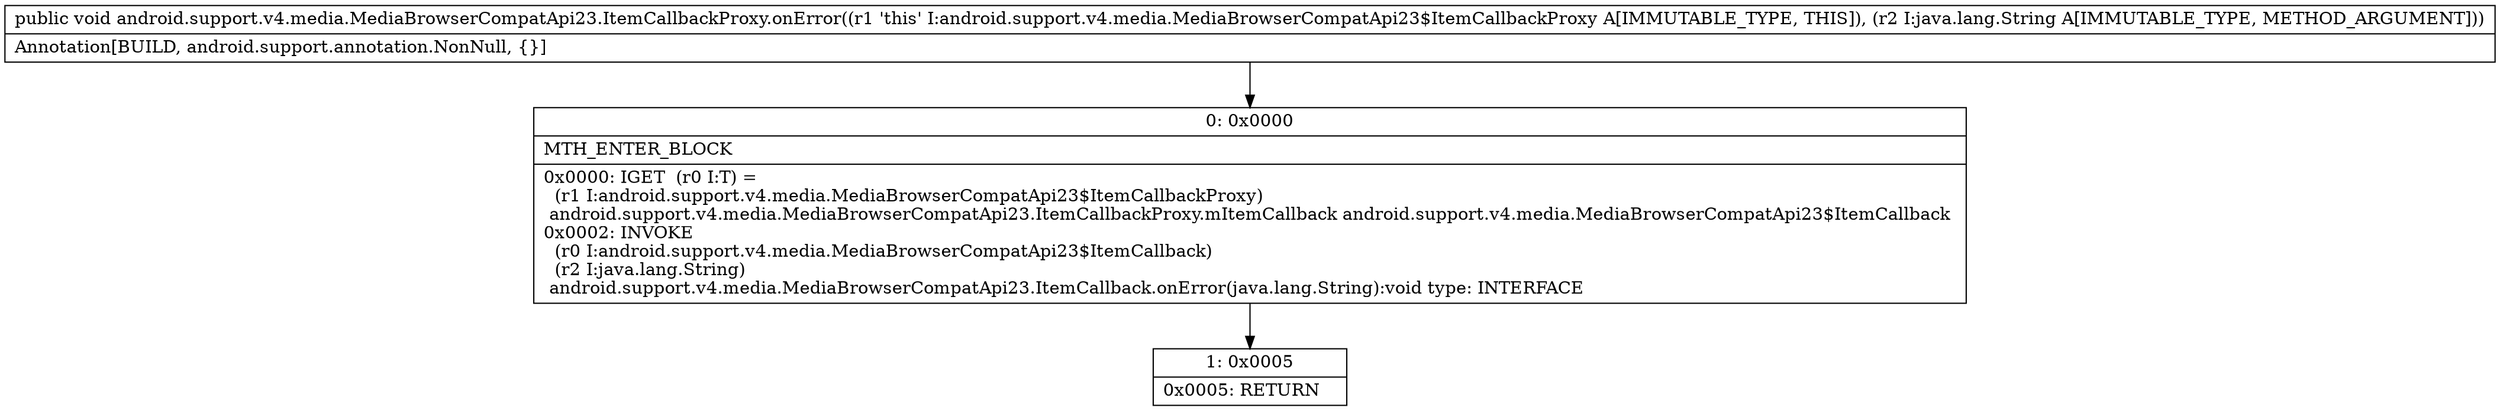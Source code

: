 digraph "CFG forandroid.support.v4.media.MediaBrowserCompatApi23.ItemCallbackProxy.onError(Ljava\/lang\/String;)V" {
Node_0 [shape=record,label="{0\:\ 0x0000|MTH_ENTER_BLOCK\l|0x0000: IGET  (r0 I:T) = \l  (r1 I:android.support.v4.media.MediaBrowserCompatApi23$ItemCallbackProxy)\l android.support.v4.media.MediaBrowserCompatApi23.ItemCallbackProxy.mItemCallback android.support.v4.media.MediaBrowserCompatApi23$ItemCallback \l0x0002: INVOKE  \l  (r0 I:android.support.v4.media.MediaBrowserCompatApi23$ItemCallback)\l  (r2 I:java.lang.String)\l android.support.v4.media.MediaBrowserCompatApi23.ItemCallback.onError(java.lang.String):void type: INTERFACE \l}"];
Node_1 [shape=record,label="{1\:\ 0x0005|0x0005: RETURN   \l}"];
MethodNode[shape=record,label="{public void android.support.v4.media.MediaBrowserCompatApi23.ItemCallbackProxy.onError((r1 'this' I:android.support.v4.media.MediaBrowserCompatApi23$ItemCallbackProxy A[IMMUTABLE_TYPE, THIS]), (r2 I:java.lang.String A[IMMUTABLE_TYPE, METHOD_ARGUMENT]))  | Annotation[BUILD, android.support.annotation.NonNull, \{\}]\l}"];
MethodNode -> Node_0;
Node_0 -> Node_1;
}

